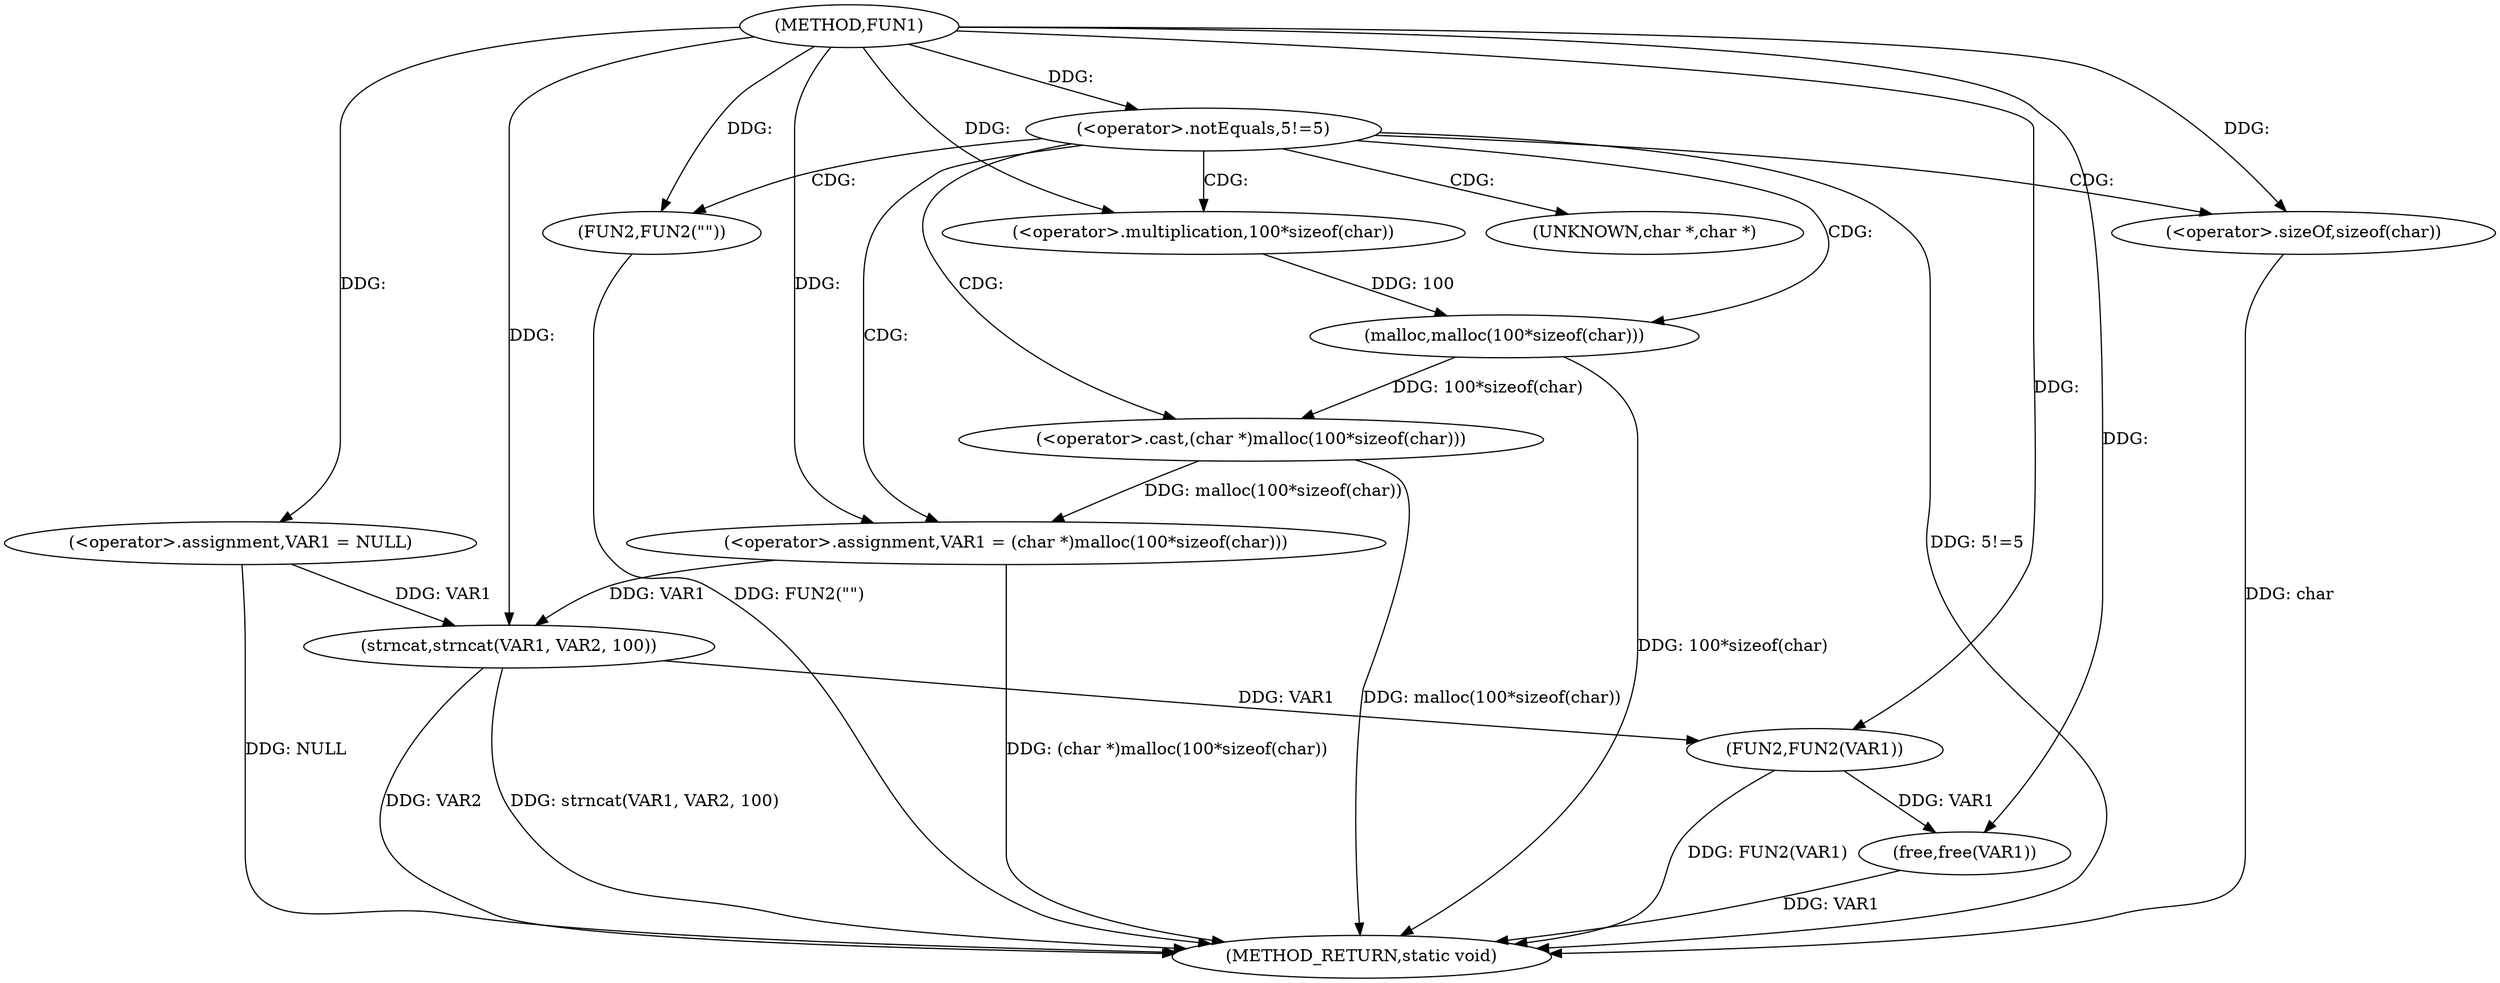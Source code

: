 digraph FUN1 {  
"1000100" [label = "(METHOD,FUN1)" ]
"1000134" [label = "(METHOD_RETURN,static void)" ]
"1000103" [label = "(<operator>.assignment,VAR1 = NULL)" ]
"1000107" [label = "(<operator>.notEquals,5!=5)" ]
"1000111" [label = "(FUN2,FUN2(\"\"))" ]
"1000115" [label = "(<operator>.assignment,VAR1 = (char *)malloc(100*sizeof(char)))" ]
"1000117" [label = "(<operator>.cast,(char *)malloc(100*sizeof(char)))" ]
"1000119" [label = "(malloc,malloc(100*sizeof(char)))" ]
"1000120" [label = "(<operator>.multiplication,100*sizeof(char))" ]
"1000122" [label = "(<operator>.sizeOf,sizeof(char))" ]
"1000126" [label = "(strncat,strncat(VAR1, VAR2, 100))" ]
"1000130" [label = "(FUN2,FUN2(VAR1))" ]
"1000132" [label = "(free,free(VAR1))" ]
"1000118" [label = "(UNKNOWN,char *,char *)" ]
  "1000115" -> "1000134"  [ label = "DDG: (char *)malloc(100*sizeof(char))"] 
  "1000107" -> "1000134"  [ label = "DDG: 5!=5"] 
  "1000103" -> "1000134"  [ label = "DDG: NULL"] 
  "1000132" -> "1000134"  [ label = "DDG: VAR1"] 
  "1000119" -> "1000134"  [ label = "DDG: 100*sizeof(char)"] 
  "1000126" -> "1000134"  [ label = "DDG: VAR2"] 
  "1000117" -> "1000134"  [ label = "DDG: malloc(100*sizeof(char))"] 
  "1000111" -> "1000134"  [ label = "DDG: FUN2(\"\")"] 
  "1000130" -> "1000134"  [ label = "DDG: FUN2(VAR1)"] 
  "1000126" -> "1000134"  [ label = "DDG: strncat(VAR1, VAR2, 100)"] 
  "1000122" -> "1000134"  [ label = "DDG: char"] 
  "1000100" -> "1000103"  [ label = "DDG: "] 
  "1000100" -> "1000107"  [ label = "DDG: "] 
  "1000100" -> "1000111"  [ label = "DDG: "] 
  "1000117" -> "1000115"  [ label = "DDG: malloc(100*sizeof(char))"] 
  "1000100" -> "1000115"  [ label = "DDG: "] 
  "1000119" -> "1000117"  [ label = "DDG: 100*sizeof(char)"] 
  "1000120" -> "1000119"  [ label = "DDG: 100"] 
  "1000100" -> "1000120"  [ label = "DDG: "] 
  "1000100" -> "1000122"  [ label = "DDG: "] 
  "1000103" -> "1000126"  [ label = "DDG: VAR1"] 
  "1000115" -> "1000126"  [ label = "DDG: VAR1"] 
  "1000100" -> "1000126"  [ label = "DDG: "] 
  "1000126" -> "1000130"  [ label = "DDG: VAR1"] 
  "1000100" -> "1000130"  [ label = "DDG: "] 
  "1000130" -> "1000132"  [ label = "DDG: VAR1"] 
  "1000100" -> "1000132"  [ label = "DDG: "] 
  "1000107" -> "1000115"  [ label = "CDG: "] 
  "1000107" -> "1000120"  [ label = "CDG: "] 
  "1000107" -> "1000117"  [ label = "CDG: "] 
  "1000107" -> "1000118"  [ label = "CDG: "] 
  "1000107" -> "1000119"  [ label = "CDG: "] 
  "1000107" -> "1000111"  [ label = "CDG: "] 
  "1000107" -> "1000122"  [ label = "CDG: "] 
}
